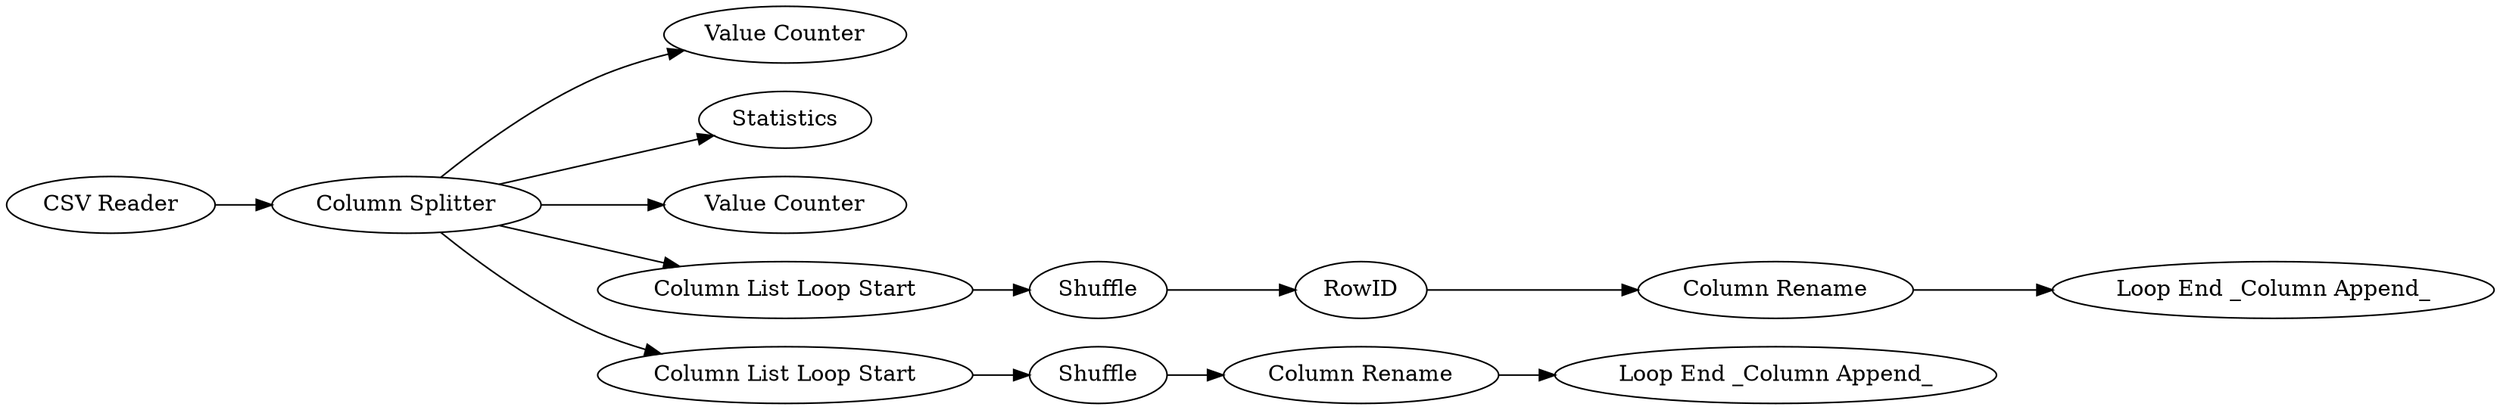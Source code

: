digraph {
	1 [label="CSV Reader"]
	2 [label="Column Splitter"]
	3 [label="Value Counter"]
	4 [label=Statistics]
	5 [label="Value Counter"]
	6 [label="Column List Loop Start"]
	7 [label="Loop End _Column Append_"]
	8 [label=Shuffle]
	9 [label="Column Rename"]
	10 [label=RowID]
	11 [label="Column List Loop Start"]
	12 [label=Shuffle]
	13 [label="Column Rename"]
	14 [label="Loop End _Column Append_"]
	1 -> 2
	2 -> 3
	2 -> 6
	2 -> 4
	2 -> 5
	2 -> 11
	6 -> 8
	8 -> 10
	9 -> 7
	10 -> 9
	11 -> 12
	12 -> 13
	13 -> 14
	rankdir=LR
}
